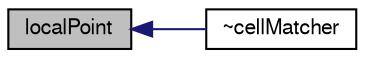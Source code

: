 digraph "localPoint"
{
  bgcolor="transparent";
  edge [fontname="FreeSans",fontsize="10",labelfontname="FreeSans",labelfontsize="10"];
  node [fontname="FreeSans",fontsize="10",shape=record];
  rankdir="LR";
  Node1028 [label="localPoint",height=0.2,width=0.4,color="black", fillcolor="grey75", style="filled", fontcolor="black"];
  Node1028 -> Node1029 [dir="back",color="midnightblue",fontsize="10",style="solid",fontname="FreeSans"];
  Node1029 [label="~cellMatcher",height=0.2,width=0.4,color="black",URL="$a27166.html#a8044cd6c0bf054837c0d93645974858b",tooltip="Destructor. "];
}
